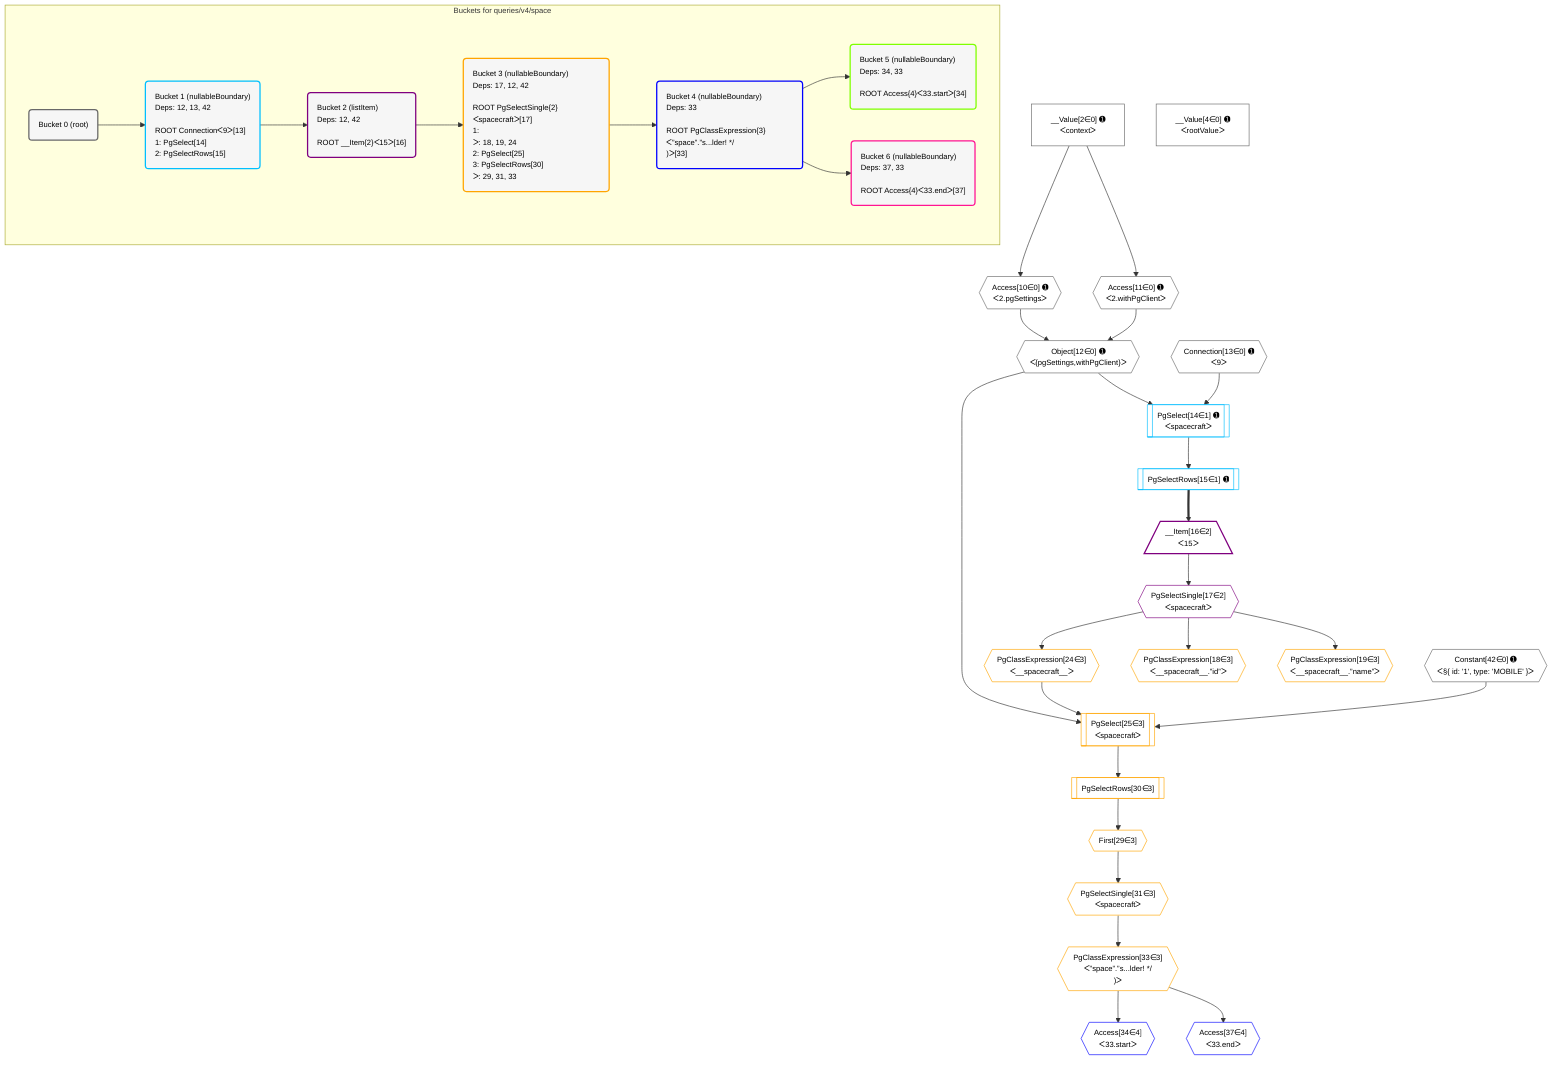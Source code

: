 %%{init: {'themeVariables': { 'fontSize': '12px'}}}%%
graph TD
    classDef path fill:#eee,stroke:#000,color:#000
    classDef plan fill:#fff,stroke-width:1px,color:#000
    classDef itemplan fill:#fff,stroke-width:2px,color:#000
    classDef unbatchedplan fill:#dff,stroke-width:1px,color:#000
    classDef sideeffectplan fill:#fcc,stroke-width:2px,color:#000
    classDef bucket fill:#f6f6f6,color:#000,stroke-width:2px,text-align:left


    %% plan dependencies
    Object12{{"Object[12∈0] ➊<br />ᐸ{pgSettings,withPgClient}ᐳ"}}:::plan
    Access10{{"Access[10∈0] ➊<br />ᐸ2.pgSettingsᐳ"}}:::plan
    Access11{{"Access[11∈0] ➊<br />ᐸ2.withPgClientᐳ"}}:::plan
    Access10 & Access11 --> Object12
    __Value2["__Value[2∈0] ➊<br />ᐸcontextᐳ"]:::plan
    __Value2 --> Access10
    __Value2 --> Access11
    __Value4["__Value[4∈0] ➊<br />ᐸrootValueᐳ"]:::plan
    Connection13{{"Connection[13∈0] ➊<br />ᐸ9ᐳ"}}:::plan
    Constant42{{"Constant[42∈0] ➊<br />ᐸ§{ id: '1', type: 'MOBILE' }ᐳ"}}:::plan
    PgSelect14[["PgSelect[14∈1] ➊<br />ᐸspacecraftᐳ"]]:::plan
    Object12 & Connection13 --> PgSelect14
    PgSelectRows15[["PgSelectRows[15∈1] ➊"]]:::plan
    PgSelect14 --> PgSelectRows15
    __Item16[/"__Item[16∈2]<br />ᐸ15ᐳ"\]:::itemplan
    PgSelectRows15 ==> __Item16
    PgSelectSingle17{{"PgSelectSingle[17∈2]<br />ᐸspacecraftᐳ"}}:::plan
    __Item16 --> PgSelectSingle17
    PgSelect25[["PgSelect[25∈3]<br />ᐸspacecraftᐳ"]]:::plan
    PgClassExpression24{{"PgClassExpression[24∈3]<br />ᐸ__spacecraft__ᐳ"}}:::plan
    Object12 & PgClassExpression24 & Constant42 --> PgSelect25
    PgClassExpression18{{"PgClassExpression[18∈3]<br />ᐸ__spacecraft__.”id”ᐳ"}}:::plan
    PgSelectSingle17 --> PgClassExpression18
    PgClassExpression19{{"PgClassExpression[19∈3]<br />ᐸ__spacecraft__.”name”ᐳ"}}:::plan
    PgSelectSingle17 --> PgClassExpression19
    PgSelectSingle17 --> PgClassExpression24
    First29{{"First[29∈3]"}}:::plan
    PgSelectRows30[["PgSelectRows[30∈3]"]]:::plan
    PgSelectRows30 --> First29
    PgSelect25 --> PgSelectRows30
    PgSelectSingle31{{"PgSelectSingle[31∈3]<br />ᐸspacecraftᐳ"}}:::plan
    First29 --> PgSelectSingle31
    PgClassExpression33{{"PgClassExpression[33∈3]<br />ᐸ”space”.”s...lder! */<br />)ᐳ"}}:::plan
    PgSelectSingle31 --> PgClassExpression33
    Access34{{"Access[34∈4]<br />ᐸ33.startᐳ"}}:::plan
    PgClassExpression33 --> Access34
    Access37{{"Access[37∈4]<br />ᐸ33.endᐳ"}}:::plan
    PgClassExpression33 --> Access37

    %% define steps

    subgraph "Buckets for queries/v4/space"
    Bucket0("Bucket 0 (root)"):::bucket
    classDef bucket0 stroke:#696969
    class Bucket0,__Value2,__Value4,Access10,Access11,Object12,Connection13,Constant42 bucket0
    Bucket1("Bucket 1 (nullableBoundary)<br />Deps: 12, 13, 42<br /><br />ROOT Connectionᐸ9ᐳ[13]<br />1: PgSelect[14]<br />2: PgSelectRows[15]"):::bucket
    classDef bucket1 stroke:#00bfff
    class Bucket1,PgSelect14,PgSelectRows15 bucket1
    Bucket2("Bucket 2 (listItem)<br />Deps: 12, 42<br /><br />ROOT __Item{2}ᐸ15ᐳ[16]"):::bucket
    classDef bucket2 stroke:#7f007f
    class Bucket2,__Item16,PgSelectSingle17 bucket2
    Bucket3("Bucket 3 (nullableBoundary)<br />Deps: 17, 12, 42<br /><br />ROOT PgSelectSingle{2}ᐸspacecraftᐳ[17]<br />1: <br />ᐳ: 18, 19, 24<br />2: PgSelect[25]<br />3: PgSelectRows[30]<br />ᐳ: 29, 31, 33"):::bucket
    classDef bucket3 stroke:#ffa500
    class Bucket3,PgClassExpression18,PgClassExpression19,PgClassExpression24,PgSelect25,First29,PgSelectRows30,PgSelectSingle31,PgClassExpression33 bucket3
    Bucket4("Bucket 4 (nullableBoundary)<br />Deps: 33<br /><br />ROOT PgClassExpression{3}ᐸ”space”.”s...lder! */<br />)ᐳ[33]"):::bucket
    classDef bucket4 stroke:#0000ff
    class Bucket4,Access34,Access37 bucket4
    Bucket5("Bucket 5 (nullableBoundary)<br />Deps: 34, 33<br /><br />ROOT Access{4}ᐸ33.startᐳ[34]"):::bucket
    classDef bucket5 stroke:#7fff00
    class Bucket5 bucket5
    Bucket6("Bucket 6 (nullableBoundary)<br />Deps: 37, 33<br /><br />ROOT Access{4}ᐸ33.endᐳ[37]"):::bucket
    classDef bucket6 stroke:#ff1493
    class Bucket6 bucket6
    Bucket0 --> Bucket1
    Bucket1 --> Bucket2
    Bucket2 --> Bucket3
    Bucket3 --> Bucket4
    Bucket4 --> Bucket5 & Bucket6
    end